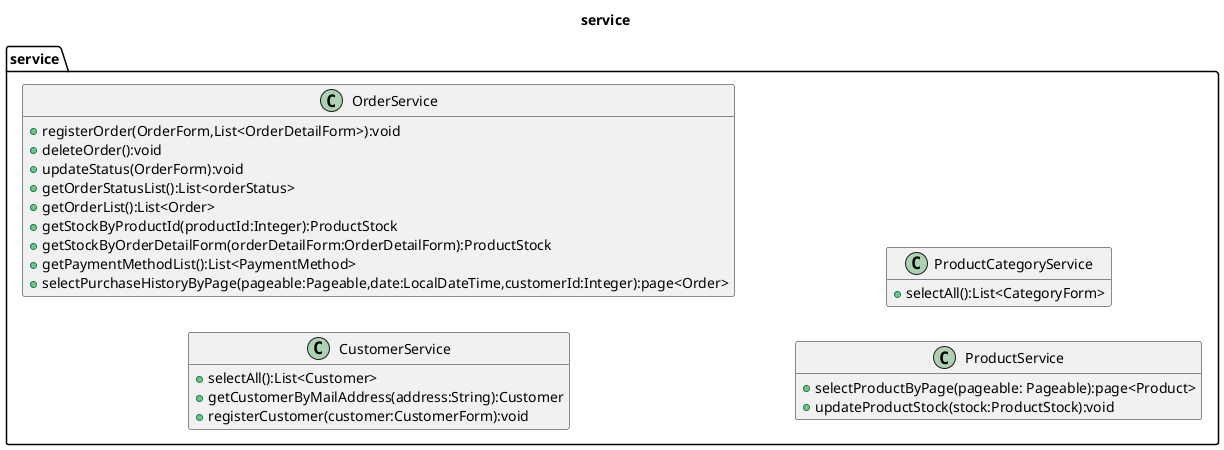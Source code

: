 @startuml
title service
hide empty members
left to right direction

package service{
    class CustomerService{
    	+selectAll():List<Customer>
		+getCustomerByMailAddress(address:String):Customer
		+registerCustomer(customer:CustomerForm):void
    }
    
    class OrderService{
		+registerOrder(OrderForm,List<OrderDetailForm>):void
		+deleteOrder():void
	    +updateStatus(OrderForm):void
	    +getOrderStatusList():List<orderStatus>
	    +getOrderList():List<Order>
	    +getStockByProductId(productId:Integer):ProductStock
	    +getStockByOrderDetailForm(orderDetailForm:OrderDetailForm):ProductStock
	    +getPaymentMethodList():List<PaymentMethod>
	    +selectPurchaseHistoryByPage(pageable:Pageable,date:LocalDateTime,customerId:Integer):page<Order>
	   }
    
    class ProductService{
		+selectProductByPage(pageable: Pageable):page<Product>
		+updateProductStock(stock:ProductStock):void
    }

    class ProductCategoryService{
		+selectAll():List<CategoryForm>
    }
}